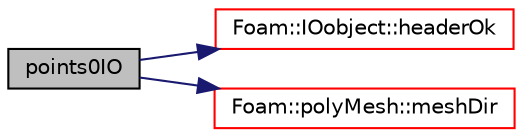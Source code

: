 digraph "points0IO"
{
  bgcolor="transparent";
  edge [fontname="Helvetica",fontsize="10",labelfontname="Helvetica",labelfontsize="10"];
  node [fontname="Helvetica",fontsize="10",shape=record];
  rankdir="LR";
  Node1 [label="points0IO",height=0.2,width=0.4,color="black", fillcolor="grey75", style="filled", fontcolor="black"];
  Node1 -> Node2 [color="midnightblue",fontsize="10",style="solid",fontname="Helvetica"];
  Node2 [label="Foam::IOobject::headerOk",height=0.2,width=0.4,color="red",URL="$a01179.html#a9d4879c850ce41d945ff77e788de3a23",tooltip="Read and check header info. "];
  Node1 -> Node3 [color="midnightblue",fontsize="10",style="solid",fontname="Helvetica"];
  Node3 [label="Foam::polyMesh::meshDir",height=0.2,width=0.4,color="red",URL="$a01917.html#a87a6595c8e3b4ca9b3f3fbde00309c16",tooltip="Return the local mesh directory (dbDir()/meshSubDir) "];
}
